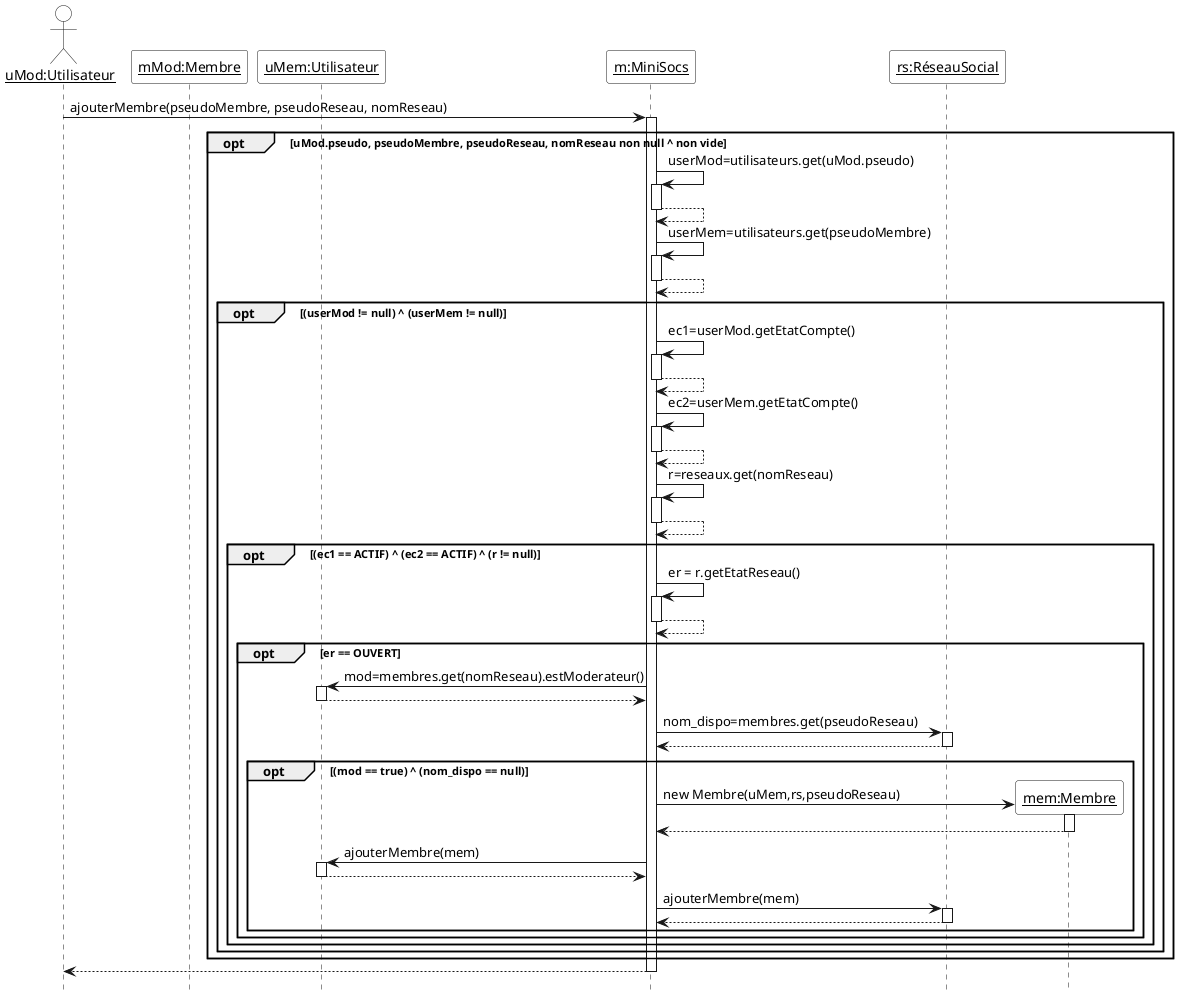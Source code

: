 @startuml

'Diagramme de séquence (PlantUML)'

'Configuration charte graphique'
hide footbox
skinparam sequenceParticipantBackgroundColor White
skinparam sequenceActorBackgroundColor White

'Déclaration des acteurs et des participants (déjà existants avant la séquence)'

actor "__uMod:Utilisateur__" as uMod
participant "__mMod:Membre__" as mod
participant "__uMem:Utilisateur__" as uMem
participant "__m:MiniSocs__" as m 
participant "__rs:RéseauSocial__" as rs

'Séquence avec les messages, les créations de participants, etc.'

uMod -> m ++ : ajouterMembre(pseudoMembre, pseudoReseau, nomReseau)
opt uMod.pseudo, pseudoMembre, pseudoReseau, nomReseau non null ^ non vide
m -> m ++ : userMod=utilisateurs.get(uMod.pseudo)
return
m -> m ++ : userMem=utilisateurs.get(pseudoMembre)
return
opt (userMod != null) ^ (userMem != null)
m -> m ++ : ec1=userMod.getEtatCompte()
return
m -> m ++ : ec2=userMem.getEtatCompte()
return
m -> m ++ : r=reseaux.get(nomReseau)
return
opt (ec1 == ACTIF) ^ (ec2 == ACTIF) ^ (r != null)
m -> m ++ : er = r.getEtatReseau()
return
opt er == OUVERT
m -> uMem ++ : mod=membres.get(nomReseau).estModerateur()
return
m -> rs ++ : nom_dispo=membres.get(pseudoReseau)
return
opt (mod == true) ^ (nom_dispo == null)

create "__mem:Membre__" as mem
m -> mem ++ : new Membre(uMem,rs,pseudoReseau)
return
m -> uMem ++ : ajouterMembre(mem)
return
m -> rs ++ : ajouterMembre(mem)
return



end
end
end
end
end
return
@enduml
